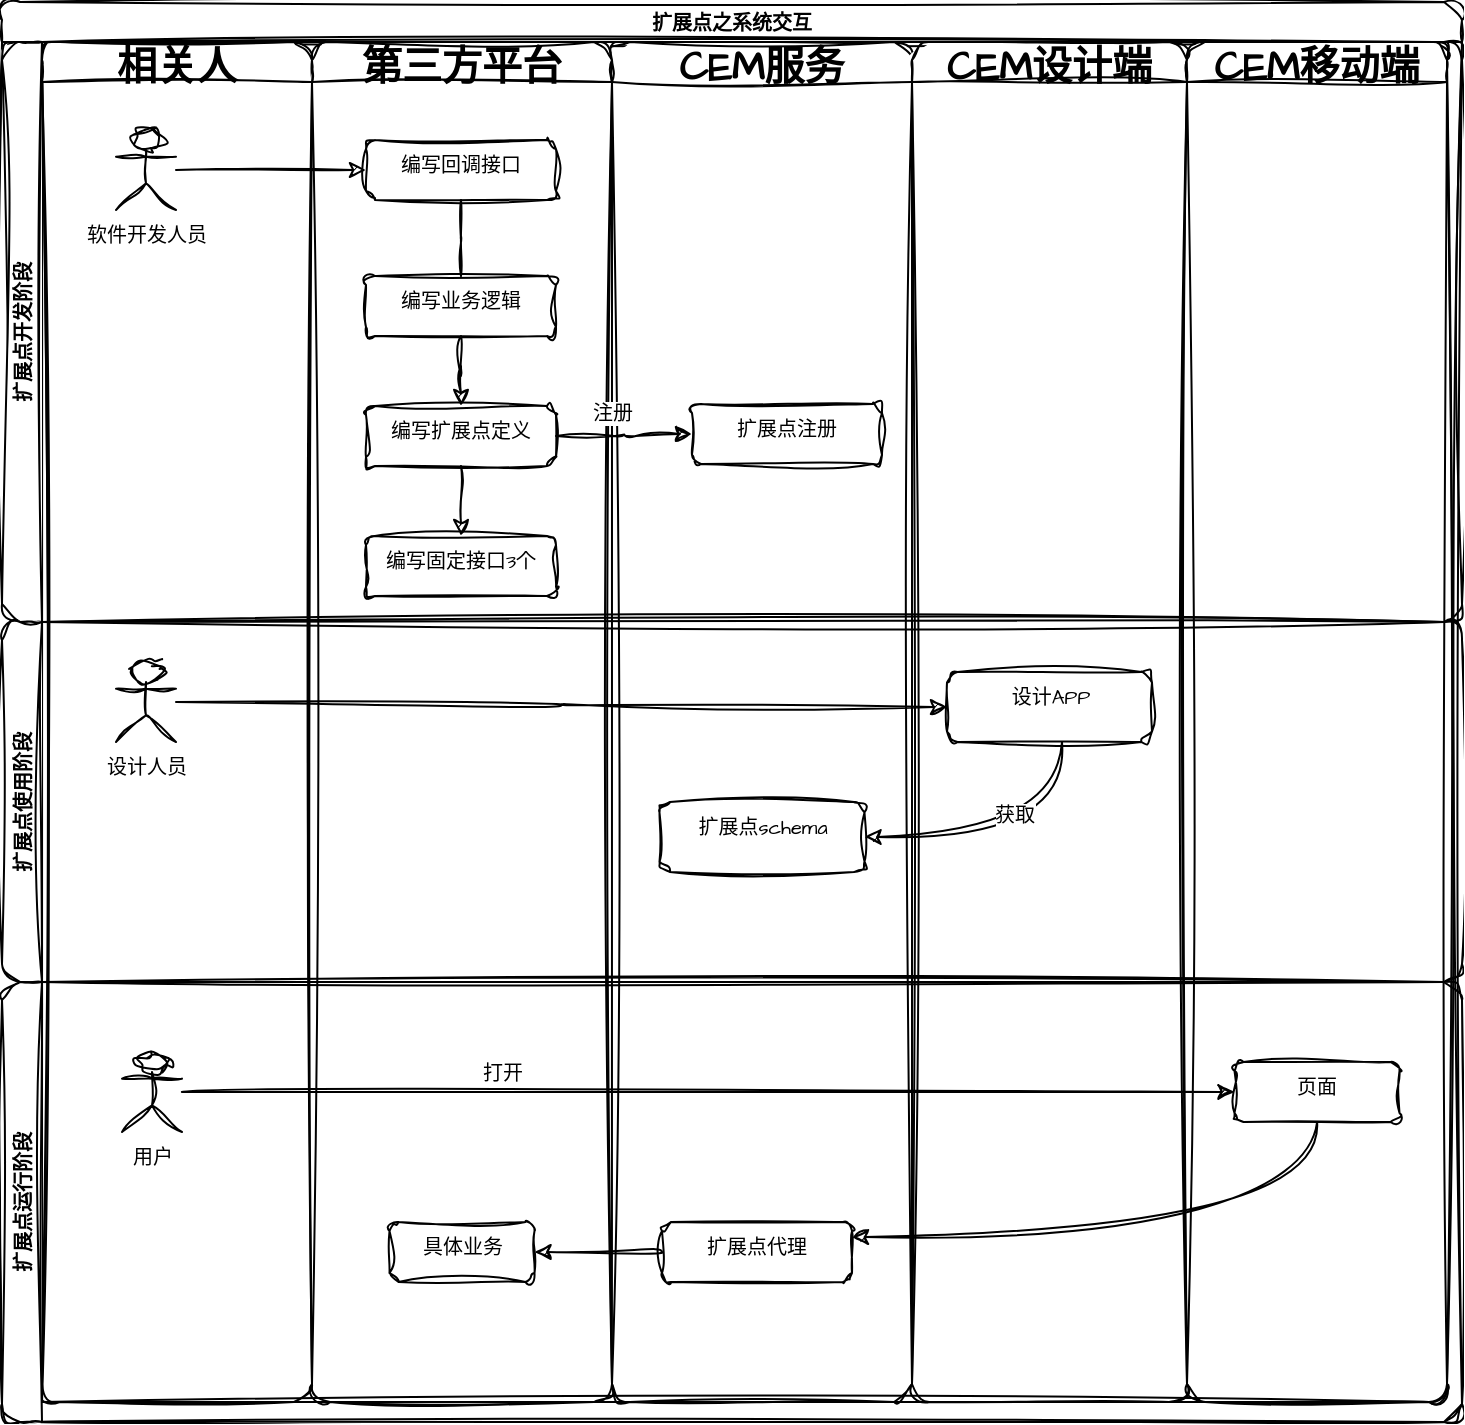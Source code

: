 <mxfile version="20.4.1" type="github">
  <diagram id="h7nDjD3gC27BBP3XfYHH" name="第 1 页">
    <mxGraphModel dx="1261" dy="819" grid="0" gridSize="10" guides="1" tooltips="1" connect="1" arrows="1" fold="1" page="1" pageScale="1" pageWidth="827" pageHeight="1169" math="0" shadow="0">
      <root>
        <mxCell id="0" />
        <mxCell id="1" parent="0" />
        <mxCell id="B_wScZPhjsCMpx-oKt7m-1" value="Pool" style="swimlane;childLayout=stackLayout;resizeParent=1;resizeParentMax=0;startSize=20;horizontal=0;horizontalStack=1;rounded=1;sketch=1;hachureGap=4;jiggle=2;fontFamily=Architects Daughter;fontSource=https%3A%2F%2Ffonts.googleapis.com%2Fcss%3Ffamily%3DArchitects%2BDaughter;fontSize=20;gradientColor=none;" parent="1" vertex="1">
          <mxGeometry x="50" y="80" width="722.5" height="680" as="geometry">
            <mxRectangle x="180" y="80" width="50" height="70" as="alternateBounds" />
          </mxGeometry>
        </mxCell>
        <mxCell id="B_wScZPhjsCMpx-oKt7m-2" value="相关人" style="swimlane;startSize=20;rounded=1;sketch=1;hachureGap=4;jiggle=2;fontFamily=Architects Daughter;fontSource=https%3A%2F%2Ffonts.googleapis.com%2Fcss%3Ffamily%3DArchitects%2BDaughter;fontSize=20;" parent="B_wScZPhjsCMpx-oKt7m-1" vertex="1">
          <mxGeometry x="20" width="135" height="680" as="geometry">
            <mxRectangle x="20" width="50" height="480" as="alternateBounds" />
          </mxGeometry>
        </mxCell>
        <mxCell id="B_wScZPhjsCMpx-oKt7m-15" value="&lt;div style=&quot;&quot;&gt;&lt;span style=&quot;background-color: initial;&quot;&gt;软件开发人员&lt;/span&gt;&lt;/div&gt;" style="shape=umlActor;verticalLabelPosition=bottom;verticalAlign=top;html=1;rounded=1;sketch=1;hachureGap=4;jiggle=2;fontFamily=Architects Daughter;fontSource=https%3A%2F%2Ffonts.googleapis.com%2Fcss%3Ffamily%3DArchitects%2BDaughter;fontSize=10;gradientColor=none;align=center;" parent="B_wScZPhjsCMpx-oKt7m-2" vertex="1">
          <mxGeometry x="37" y="44" width="30" height="40" as="geometry" />
        </mxCell>
        <mxCell id="B_wScZPhjsCMpx-oKt7m-33" value="设计人员" style="shape=umlActor;verticalLabelPosition=bottom;verticalAlign=top;html=1;rounded=1;sketch=1;hachureGap=4;jiggle=2;fontFamily=Architects Daughter;fontSource=https%3A%2F%2Ffonts.googleapis.com%2Fcss%3Ffamily%3DArchitects%2BDaughter;fontSize=10;gradientColor=none;" parent="B_wScZPhjsCMpx-oKt7m-2" vertex="1">
          <mxGeometry x="37" y="310" width="30" height="40" as="geometry" />
        </mxCell>
        <mxCell id="B_wScZPhjsCMpx-oKt7m-42" value="用户" style="shape=umlActor;verticalLabelPosition=bottom;verticalAlign=top;html=1;rounded=1;sketch=1;hachureGap=4;jiggle=2;fontFamily=Architects Daughter;fontSource=https%3A%2F%2Ffonts.googleapis.com%2Fcss%3Ffamily%3DArchitects%2BDaughter;fontSize=10;gradientColor=none;" parent="B_wScZPhjsCMpx-oKt7m-2" vertex="1">
          <mxGeometry x="40" y="505" width="30" height="40" as="geometry" />
        </mxCell>
        <mxCell id="B_wScZPhjsCMpx-oKt7m-37" value="第三方平台" style="swimlane;startSize=20;rounded=1;sketch=1;hachureGap=4;jiggle=2;fontFamily=Architects Daughter;fontSource=https%3A%2F%2Ffonts.googleapis.com%2Fcss%3Ffamily%3DArchitects%2BDaughter;fontSize=20;" parent="B_wScZPhjsCMpx-oKt7m-1" vertex="1">
          <mxGeometry x="155" width="150" height="680" as="geometry" />
        </mxCell>
        <mxCell id="B_wScZPhjsCMpx-oKt7m-23" style="edgeStyle=orthogonalEdgeStyle;curved=1;rounded=1;sketch=1;hachureGap=4;jiggle=2;orthogonalLoop=1;jettySize=auto;html=1;exitX=0.5;exitY=1;exitDx=0;exitDy=0;fontFamily=Architects Daughter;fontSource=https%3A%2F%2Ffonts.googleapis.com%2Fcss%3Ffamily%3DArchitects%2BDaughter;fontSize=10;" parent="B_wScZPhjsCMpx-oKt7m-37" edge="1">
          <mxGeometry relative="1" as="geometry">
            <mxPoint x="65.5" y="170" as="sourcePoint" />
            <mxPoint x="65.5" y="170" as="targetPoint" />
          </mxGeometry>
        </mxCell>
        <mxCell id="B_wScZPhjsCMpx-oKt7m-56" value="具体业务" style="whiteSpace=wrap;html=1;fontSize=10;fontFamily=Architects Daughter;verticalAlign=top;strokeWidth=1;rounded=1;sketch=1;hachureGap=4;jiggle=2;fontSource=https%3A%2F%2Ffonts.googleapis.com%2Fcss%3Ffamily%3DArchitects%2BDaughter;gradientColor=none;" parent="B_wScZPhjsCMpx-oKt7m-37" vertex="1">
          <mxGeometry x="38.75" y="590" width="72.5" height="30" as="geometry" />
        </mxCell>
        <mxCell id="B_wScZPhjsCMpx-oKt7m-3" value="CEM服务" style="swimlane;startSize=20;rounded=1;sketch=1;hachureGap=4;jiggle=2;fontFamily=Architects Daughter;fontSource=https%3A%2F%2Ffonts.googleapis.com%2Fcss%3Ffamily%3DArchitects%2BDaughter;fontSize=20;" parent="B_wScZPhjsCMpx-oKt7m-1" vertex="1">
          <mxGeometry x="305" width="150" height="680" as="geometry" />
        </mxCell>
        <mxCell id="B_wScZPhjsCMpx-oKt7m-53" value="扩展点代理" style="whiteSpace=wrap;html=1;fontSize=10;fontFamily=Architects Daughter;verticalAlign=top;strokeWidth=1;rounded=1;sketch=1;hachureGap=4;jiggle=2;fontSource=https%3A%2F%2Ffonts.googleapis.com%2Fcss%3Ffamily%3DArchitects%2BDaughter;gradientColor=none;" parent="B_wScZPhjsCMpx-oKt7m-3" vertex="1">
          <mxGeometry x="25" y="590" width="95" height="30" as="geometry" />
        </mxCell>
        <mxCell id="B_wScZPhjsCMpx-oKt7m-58" value="扩展点schema" style="whiteSpace=wrap;html=1;fontSize=10;fontFamily=Architects Daughter;verticalAlign=top;rounded=1;sketch=1;hachureGap=4;jiggle=2;fontSource=https%3A%2F%2Ffonts.googleapis.com%2Fcss%3Ffamily%3DArchitects%2BDaughter;gradientColor=none;" parent="B_wScZPhjsCMpx-oKt7m-3" vertex="1">
          <mxGeometry x="23.75" y="380" width="102.5" height="35" as="geometry" />
        </mxCell>
        <mxCell id="B_wScZPhjsCMpx-oKt7m-4" value="CEM设计端" style="swimlane;startSize=20;rounded=1;sketch=1;hachureGap=4;jiggle=2;fontFamily=Architects Daughter;fontSource=https%3A%2F%2Ffonts.googleapis.com%2Fcss%3Ffamily%3DArchitects%2BDaughter;fontSize=20;" parent="B_wScZPhjsCMpx-oKt7m-1" vertex="1">
          <mxGeometry x="455" width="137.5" height="680" as="geometry" />
        </mxCell>
        <mxCell id="B_wScZPhjsCMpx-oKt7m-35" value="设计APP" style="whiteSpace=wrap;html=1;fontSize=10;fontFamily=Architects Daughter;verticalAlign=top;rounded=1;sketch=1;hachureGap=4;jiggle=2;fontSource=https%3A%2F%2Ffonts.googleapis.com%2Fcss%3Ffamily%3DArchitects%2BDaughter;gradientColor=none;" parent="B_wScZPhjsCMpx-oKt7m-4" vertex="1">
          <mxGeometry x="17.5" y="315" width="102.5" height="35" as="geometry" />
        </mxCell>
        <mxCell id="B_wScZPhjsCMpx-oKt7m-5" value="CEM移动端" style="swimlane;startSize=20;rounded=1;sketch=1;hachureGap=4;jiggle=2;fontFamily=Architects Daughter;fontSource=https%3A%2F%2Ffonts.googleapis.com%2Fcss%3Ffamily%3DArchitects%2BDaughter;fontSize=20;" parent="B_wScZPhjsCMpx-oKt7m-1" vertex="1">
          <mxGeometry x="592.5" width="130" height="680" as="geometry" />
        </mxCell>
        <mxCell id="B_wScZPhjsCMpx-oKt7m-49" value="页面" style="whiteSpace=wrap;html=1;fontSize=10;fontFamily=Architects Daughter;verticalAlign=top;rounded=1;sketch=1;hachureGap=4;jiggle=2;fontSource=https%3A%2F%2Ffonts.googleapis.com%2Fcss%3Ffamily%3DArchitects%2BDaughter;gradientColor=none;" parent="B_wScZPhjsCMpx-oKt7m-5" vertex="1">
          <mxGeometry x="23.75" y="510" width="82.5" height="30" as="geometry" />
        </mxCell>
        <mxCell id="B_wScZPhjsCMpx-oKt7m-36" value="" style="edgeStyle=orthogonalEdgeStyle;curved=1;rounded=1;sketch=1;hachureGap=4;jiggle=2;orthogonalLoop=1;jettySize=auto;html=1;fontFamily=Architects Daughter;fontSource=https%3A%2F%2Ffonts.googleapis.com%2Fcss%3Ffamily%3DArchitects%2BDaughter;fontSize=10;" parent="B_wScZPhjsCMpx-oKt7m-1" source="B_wScZPhjsCMpx-oKt7m-33" target="B_wScZPhjsCMpx-oKt7m-35" edge="1">
          <mxGeometry relative="1" as="geometry" />
        </mxCell>
        <mxCell id="B_wScZPhjsCMpx-oKt7m-51" value="" style="edgeStyle=orthogonalEdgeStyle;curved=1;rounded=1;sketch=1;hachureGap=4;jiggle=2;orthogonalLoop=1;jettySize=auto;html=1;fontFamily=Architects Daughter;fontSource=https%3A%2F%2Ffonts.googleapis.com%2Fcss%3Ffamily%3DArchitects%2BDaughter;fontSize=10;fontColor=none;" parent="B_wScZPhjsCMpx-oKt7m-1" source="B_wScZPhjsCMpx-oKt7m-42" target="B_wScZPhjsCMpx-oKt7m-49" edge="1">
          <mxGeometry relative="1" as="geometry">
            <mxPoint x="135" y="530" as="targetPoint" />
          </mxGeometry>
        </mxCell>
        <mxCell id="B_wScZPhjsCMpx-oKt7m-52" value="打开" style="edgeLabel;html=1;align=center;verticalAlign=middle;resizable=0;points=[];fontSize=10;fontFamily=Architects Daughter;fontColor=none;sketch=1;" parent="B_wScZPhjsCMpx-oKt7m-51" vertex="1" connectable="0">
          <mxGeometry x="-0.268" y="3" relative="1" as="geometry">
            <mxPoint x="-33" y="-7" as="offset" />
          </mxGeometry>
        </mxCell>
        <mxCell id="B_wScZPhjsCMpx-oKt7m-55" value="" style="edgeStyle=orthogonalEdgeStyle;curved=1;rounded=1;sketch=1;hachureGap=4;jiggle=2;orthogonalLoop=1;jettySize=auto;html=1;fontFamily=Architects Daughter;fontSource=https%3A%2F%2Ffonts.googleapis.com%2Fcss%3Ffamily%3DArchitects%2BDaughter;fontSize=10;fontColor=none;entryX=1;entryY=0.25;entryDx=0;entryDy=0;" parent="B_wScZPhjsCMpx-oKt7m-1" source="B_wScZPhjsCMpx-oKt7m-49" target="B_wScZPhjsCMpx-oKt7m-53" edge="1">
          <mxGeometry relative="1" as="geometry">
            <mxPoint x="657.5" y="605" as="targetPoint" />
            <Array as="points">
              <mxPoint x="658" y="598" />
            </Array>
          </mxGeometry>
        </mxCell>
        <mxCell id="B_wScZPhjsCMpx-oKt7m-57" value="" style="edgeStyle=orthogonalEdgeStyle;curved=1;rounded=1;sketch=1;hachureGap=4;jiggle=2;orthogonalLoop=1;jettySize=auto;html=1;fontFamily=Architects Daughter;fontSource=https%3A%2F%2Ffonts.googleapis.com%2Fcss%3Ffamily%3DArchitects%2BDaughter;fontSize=10;fontColor=none;" parent="B_wScZPhjsCMpx-oKt7m-1" source="B_wScZPhjsCMpx-oKt7m-53" target="B_wScZPhjsCMpx-oKt7m-56" edge="1">
          <mxGeometry relative="1" as="geometry" />
        </mxCell>
        <mxCell id="B_wScZPhjsCMpx-oKt7m-60" value="" style="edgeStyle=orthogonalEdgeStyle;curved=1;rounded=1;sketch=1;hachureGap=4;jiggle=2;orthogonalLoop=1;jettySize=auto;html=1;fontFamily=Architects Daughter;fontSource=https%3A%2F%2Ffonts.googleapis.com%2Fcss%3Ffamily%3DArchitects%2BDaughter;fontSize=10;fontColor=none;entryX=1;entryY=0.5;entryDx=0;entryDy=0;" parent="B_wScZPhjsCMpx-oKt7m-1" source="B_wScZPhjsCMpx-oKt7m-35" target="B_wScZPhjsCMpx-oKt7m-58" edge="1">
          <mxGeometry relative="1" as="geometry">
            <mxPoint x="523.8" y="417.5" as="targetPoint" />
            <Array as="points">
              <mxPoint x="530" y="398" />
            </Array>
          </mxGeometry>
        </mxCell>
        <mxCell id="B_wScZPhjsCMpx-oKt7m-61" value="获取" style="edgeLabel;html=1;align=center;verticalAlign=middle;resizable=0;points=[];fontSize=10;fontFamily=Architects Daughter;fontColor=none;sketch=1;" parent="B_wScZPhjsCMpx-oKt7m-60" vertex="1" connectable="0">
          <mxGeometry x="-0.009" y="-12" relative="1" as="geometry">
            <mxPoint x="1" as="offset" />
          </mxGeometry>
        </mxCell>
        <mxCell id="B_wScZPhjsCMpx-oKt7m-63" value="扩展点之系统交互" style="swimlane;childLayout=stackLayout;resizeParent=1;resizeParentMax=0;horizontal=1;startSize=20;horizontalStack=0;rounded=1;sketch=1;hachureGap=4;jiggle=2;fontFamily=Architects Daughter;fontSource=https%3A%2F%2Ffonts.googleapis.com%2Fcss%3Ffamily%3DArchitects%2BDaughter;fontSize=10;fontColor=none;gradientColor=none;" parent="1" vertex="1">
          <mxGeometry x="50" y="60" width="730" height="710" as="geometry">
            <mxRectangle x="300" y="210" width="60" height="30" as="alternateBounds" />
          </mxGeometry>
        </mxCell>
        <mxCell id="B_wScZPhjsCMpx-oKt7m-64" value="扩展点开发阶段" style="swimlane;startSize=20;horizontal=0;rounded=1;sketch=1;hachureGap=4;jiggle=2;fontFamily=Architects Daughter;fontSource=https%3A%2F%2Ffonts.googleapis.com%2Fcss%3Ffamily%3DArchitects%2BDaughter;fontSize=10;fontColor=none;gradientColor=none;" parent="B_wScZPhjsCMpx-oKt7m-63" vertex="1">
          <mxGeometry y="20" width="730" height="290" as="geometry" />
        </mxCell>
        <mxCell id="Ix13xXTf77b69jK6J7XW-3" value="" style="edgeStyle=orthogonalEdgeStyle;rounded=0;sketch=1;hachureGap=4;jiggle=2;orthogonalLoop=1;jettySize=auto;html=1;fontFamily=Architects Daughter;fontSource=https%3A%2F%2Ffonts.googleapis.com%2Fcss%3Ffamily%3DArchitects%2BDaughter;fontSize=16;startArrow=none;" edge="1" parent="B_wScZPhjsCMpx-oKt7m-64" source="Ix13xXTf77b69jK6J7XW-5" target="B_wScZPhjsCMpx-oKt7m-22">
          <mxGeometry relative="1" as="geometry" />
        </mxCell>
        <mxCell id="Ix13xXTf77b69jK6J7XW-1" value="编写回调接口" style="whiteSpace=wrap;html=1;fontSize=10;fontFamily=Architects Daughter;verticalAlign=top;strokeWidth=1;rounded=1;sketch=1;hachureGap=4;jiggle=2;fontSource=https%3A%2F%2Ffonts.googleapis.com%2Fcss%3Ffamily%3DArchitects%2BDaughter;gradientColor=none;" vertex="1" parent="B_wScZPhjsCMpx-oKt7m-64">
          <mxGeometry x="182" y="49" width="95" height="30" as="geometry" />
        </mxCell>
        <mxCell id="Ix13xXTf77b69jK6J7XW-8" style="edgeStyle=orthogonalEdgeStyle;rounded=0;sketch=1;hachureGap=4;jiggle=2;orthogonalLoop=1;jettySize=auto;html=1;exitX=0.5;exitY=1;exitDx=0;exitDy=0;entryX=0.5;entryY=0;entryDx=0;entryDy=0;fontFamily=Architects Daughter;fontSource=https%3A%2F%2Ffonts.googleapis.com%2Fcss%3Ffamily%3DArchitects%2BDaughter;fontSize=16;" edge="1" parent="B_wScZPhjsCMpx-oKt7m-64" source="B_wScZPhjsCMpx-oKt7m-22" target="Ix13xXTf77b69jK6J7XW-7">
          <mxGeometry relative="1" as="geometry" />
        </mxCell>
        <mxCell id="B_wScZPhjsCMpx-oKt7m-22" value="编写扩展点定义" style="whiteSpace=wrap;html=1;fontSize=10;fontFamily=Architects Daughter;verticalAlign=top;strokeWidth=1;rounded=1;sketch=1;hachureGap=4;jiggle=2;fontSource=https%3A%2F%2Ffonts.googleapis.com%2Fcss%3Ffamily%3DArchitects%2BDaughter;gradientColor=none;" parent="B_wScZPhjsCMpx-oKt7m-64" vertex="1">
          <mxGeometry x="182" y="182" width="95" height="30" as="geometry" />
        </mxCell>
        <mxCell id="Ix13xXTf77b69jK6J7XW-5" value="编写业务逻辑" style="whiteSpace=wrap;html=1;fontSize=10;fontFamily=Architects Daughter;verticalAlign=top;strokeWidth=1;rounded=1;sketch=1;hachureGap=4;jiggle=2;fontSource=https%3A%2F%2Ffonts.googleapis.com%2Fcss%3Ffamily%3DArchitects%2BDaughter;gradientColor=none;" vertex="1" parent="B_wScZPhjsCMpx-oKt7m-64">
          <mxGeometry x="182" y="117" width="95" height="30" as="geometry" />
        </mxCell>
        <mxCell id="Ix13xXTf77b69jK6J7XW-6" value="" style="edgeStyle=orthogonalEdgeStyle;rounded=0;sketch=1;hachureGap=4;jiggle=2;orthogonalLoop=1;jettySize=auto;html=1;fontFamily=Architects Daughter;fontSource=https%3A%2F%2Ffonts.googleapis.com%2Fcss%3Ffamily%3DArchitects%2BDaughter;fontSize=16;endArrow=none;" edge="1" parent="B_wScZPhjsCMpx-oKt7m-64" source="Ix13xXTf77b69jK6J7XW-1" target="Ix13xXTf77b69jK6J7XW-5">
          <mxGeometry relative="1" as="geometry">
            <mxPoint x="279.5" y="159" as="sourcePoint" />
            <mxPoint x="279.5" y="212" as="targetPoint" />
          </mxGeometry>
        </mxCell>
        <mxCell id="B_wScZPhjsCMpx-oKt7m-27" value="扩展点注册" style="whiteSpace=wrap;html=1;fontSize=10;fontFamily=Architects Daughter;verticalAlign=top;strokeWidth=1;rounded=1;sketch=1;hachureGap=4;jiggle=2;fontSource=https%3A%2F%2Ffonts.googleapis.com%2Fcss%3Ffamily%3DArchitects%2BDaughter;gradientColor=none;" parent="B_wScZPhjsCMpx-oKt7m-64" vertex="1">
          <mxGeometry x="345" y="181" width="95" height="30" as="geometry" />
        </mxCell>
        <mxCell id="B_wScZPhjsCMpx-oKt7m-30" value="" style="edgeStyle=orthogonalEdgeStyle;curved=1;rounded=1;sketch=1;hachureGap=4;jiggle=2;orthogonalLoop=1;jettySize=auto;html=1;fontFamily=Architects Daughter;fontSource=https%3A%2F%2Ffonts.googleapis.com%2Fcss%3Ffamily%3DArchitects%2BDaughter;fontSize=10;exitX=1;exitY=0.5;exitDx=0;exitDy=0;" parent="B_wScZPhjsCMpx-oKt7m-64" source="B_wScZPhjsCMpx-oKt7m-22" target="B_wScZPhjsCMpx-oKt7m-27" edge="1">
          <mxGeometry relative="1" as="geometry">
            <mxPoint x="286" y="147" as="sourcePoint" />
          </mxGeometry>
        </mxCell>
        <mxCell id="B_wScZPhjsCMpx-oKt7m-31" value="注册" style="edgeLabel;html=1;align=center;verticalAlign=middle;resizable=0;points=[];fontSize=10;fontFamily=Architects Daughter;sketch=1;" parent="B_wScZPhjsCMpx-oKt7m-30" vertex="1" connectable="0">
          <mxGeometry x="0.286" y="-1" relative="1" as="geometry">
            <mxPoint x="-16" y="-12" as="offset" />
          </mxGeometry>
        </mxCell>
        <mxCell id="Ix13xXTf77b69jK6J7XW-7" value="编写固定接口3个" style="whiteSpace=wrap;html=1;fontSize=10;fontFamily=Architects Daughter;verticalAlign=top;strokeWidth=1;rounded=1;sketch=1;hachureGap=4;jiggle=2;fontSource=https%3A%2F%2Ffonts.googleapis.com%2Fcss%3Ffamily%3DArchitects%2BDaughter;gradientColor=none;" vertex="1" parent="B_wScZPhjsCMpx-oKt7m-64">
          <mxGeometry x="182" y="247" width="95" height="30" as="geometry" />
        </mxCell>
        <mxCell id="B_wScZPhjsCMpx-oKt7m-65" value="扩展点使用阶段" style="swimlane;startSize=20;horizontal=0;rounded=1;sketch=1;hachureGap=4;jiggle=2;fontFamily=Architects Daughter;fontSource=https%3A%2F%2Ffonts.googleapis.com%2Fcss%3Ffamily%3DArchitects%2BDaughter;fontSize=10;fontColor=none;gradientColor=none;" parent="B_wScZPhjsCMpx-oKt7m-63" vertex="1">
          <mxGeometry y="310" width="730" height="180" as="geometry" />
        </mxCell>
        <mxCell id="B_wScZPhjsCMpx-oKt7m-66" value="扩展点运行阶段" style="swimlane;startSize=20;horizontal=0;rounded=1;sketch=1;hachureGap=4;jiggle=2;fontFamily=Architects Daughter;fontSource=https%3A%2F%2Ffonts.googleapis.com%2Fcss%3Ffamily%3DArchitects%2BDaughter;fontSize=10;fontColor=none;gradientColor=none;" parent="B_wScZPhjsCMpx-oKt7m-63" vertex="1">
          <mxGeometry y="490" width="730" height="220" as="geometry" />
        </mxCell>
        <mxCell id="Ix13xXTf77b69jK6J7XW-2" value="" style="edgeStyle=orthogonalEdgeStyle;rounded=0;orthogonalLoop=1;jettySize=auto;html=1;sketch=1;" edge="1" parent="1" source="B_wScZPhjsCMpx-oKt7m-15" target="Ix13xXTf77b69jK6J7XW-1">
          <mxGeometry relative="1" as="geometry" />
        </mxCell>
      </root>
    </mxGraphModel>
  </diagram>
</mxfile>
